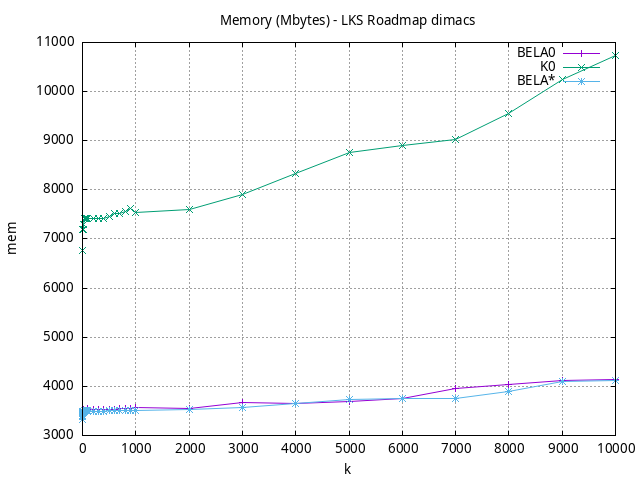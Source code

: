 #!/usr/bin/gnuplot
# -*- coding: utf-8 -*-
#
# results/roadmap/dimacs/LKS/USA-road-d.LKS.mixed.mem.gnuplot
#
# Started on 01/09/2024 14:44:01
# Author: Carlos Linares López
set grid
set xlabel "k"
set ylabel "mem"

set title "Memory (Mbytes) - LKS Roadmap dimacs"

set terminal png enhanced font "Ariel,10"
set output 'USA-road-d.LKS.mixed.mem.png'

plot "-" title "BELA0"      with linesp, "-" title "K0"      with linesp, "-" title "BELA*"      with linesp

	1 3350.87
	2 3416.28
	3 3441.39
	4 3470.76
	5 3474.43
	6 3493.81
	7 3522.85
	8 3512.65
	9 3492.17
	10 3524.0
	20 3523.2
	30 3496.77
	40 3497.35
	50 3499.55
	60 3499.55
	70 3500.33
	80 3508.31
	90 3512.49
	100 3545.16
	200 3537.17
	300 3538.25
	400 3537.09
	500 3532.5
	600 3537.63
	700 3551.48
	800 3554.33
	900 3559.07
	1000 3564.82
	2000 3548.45
	3000 3666.42
	4000 3660.46
	5000 3686.47
	6000 3758.27
	7000 3964.21
	8000 4028.89
	9000 4117.07
	10000 4139.3
end
	1 6772.95
	2 7197.32
	3 7197.32
	4 7197.32
	5 7197.32
	6 7197.32
	7 7197.32
	8 7197.32
	9 7197.32
	10 7197.32
	20 7301.0
	30 7408.52
	40 7408.52
	50 7408.52
	60 7408.52
	70 7408.52
	80 7408.52
	90 7408.52
	100 7408.52
	200 7408.52
	300 7408.52
	400 7412.36
	500 7462.28
	600 7515.08
	700 7519.26
	800 7566.17
	900 7619.17
	1000 7530.75
	2000 7603.95
	3000 7902.3
	4000 8342.73
	5000 8770.83
	6000 8909.54
	7000 9020.25
	8000 9560.36
	9000 10246.98
	10000 10737.11
end
	1 3321.55
	2 3387.72
	3 3412.86
	4 3442.2
	5 3446.2
	6 3450.2
	7 3463.48
	8 3493.4
	9 3493.4
	10 3490.72
	20 3476.22
	30 3513.4
	40 3513.4
	50 3513.4
	60 3513.4
	70 3513.4
	80 3505.02
	90 3492.66
	100 3503.32
	200 3488.38
	300 3490.02
	400 3493.05
	500 3500.89
	600 3500.61
	700 3504.81
	800 3508.42
	900 3512.85
	1000 3508.25
	2000 3536.16
	3000 3566.0
	4000 3656.17
	5000 3740.65
	6000 3745.45
	7000 3753.37
	8000 3898.62
	9000 4096.11
	10000 4122.28
end
